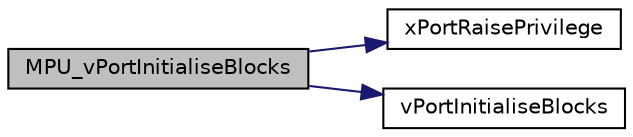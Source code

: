 digraph "MPU_vPortInitialiseBlocks"
{
  edge [fontname="Helvetica",fontsize="10",labelfontname="Helvetica",labelfontsize="10"];
  node [fontname="Helvetica",fontsize="10",shape=record];
  rankdir="LR";
  Node26 [label="MPU_vPortInitialiseBlocks",height=0.2,width=0.4,color="black", fillcolor="grey75", style="filled", fontcolor="black"];
  Node26 -> Node27 [color="midnightblue",fontsize="10",style="solid",fontname="Helvetica"];
  Node27 [label="xPortRaisePrivilege",height=0.2,width=0.4,color="black", fillcolor="white", style="filled",URL="$mpu__wrappers_8c.html#ac42aa31652a6e8158f8ea8a88aad8275"];
  Node26 -> Node28 [color="midnightblue",fontsize="10",style="solid",fontname="Helvetica"];
  Node28 [label="vPortInitialiseBlocks",height=0.2,width=0.4,color="black", fillcolor="white", style="filled",URL="$portable_8h.html#a846b5ebdaf2b51fe707efb4a0974f676"];
}
